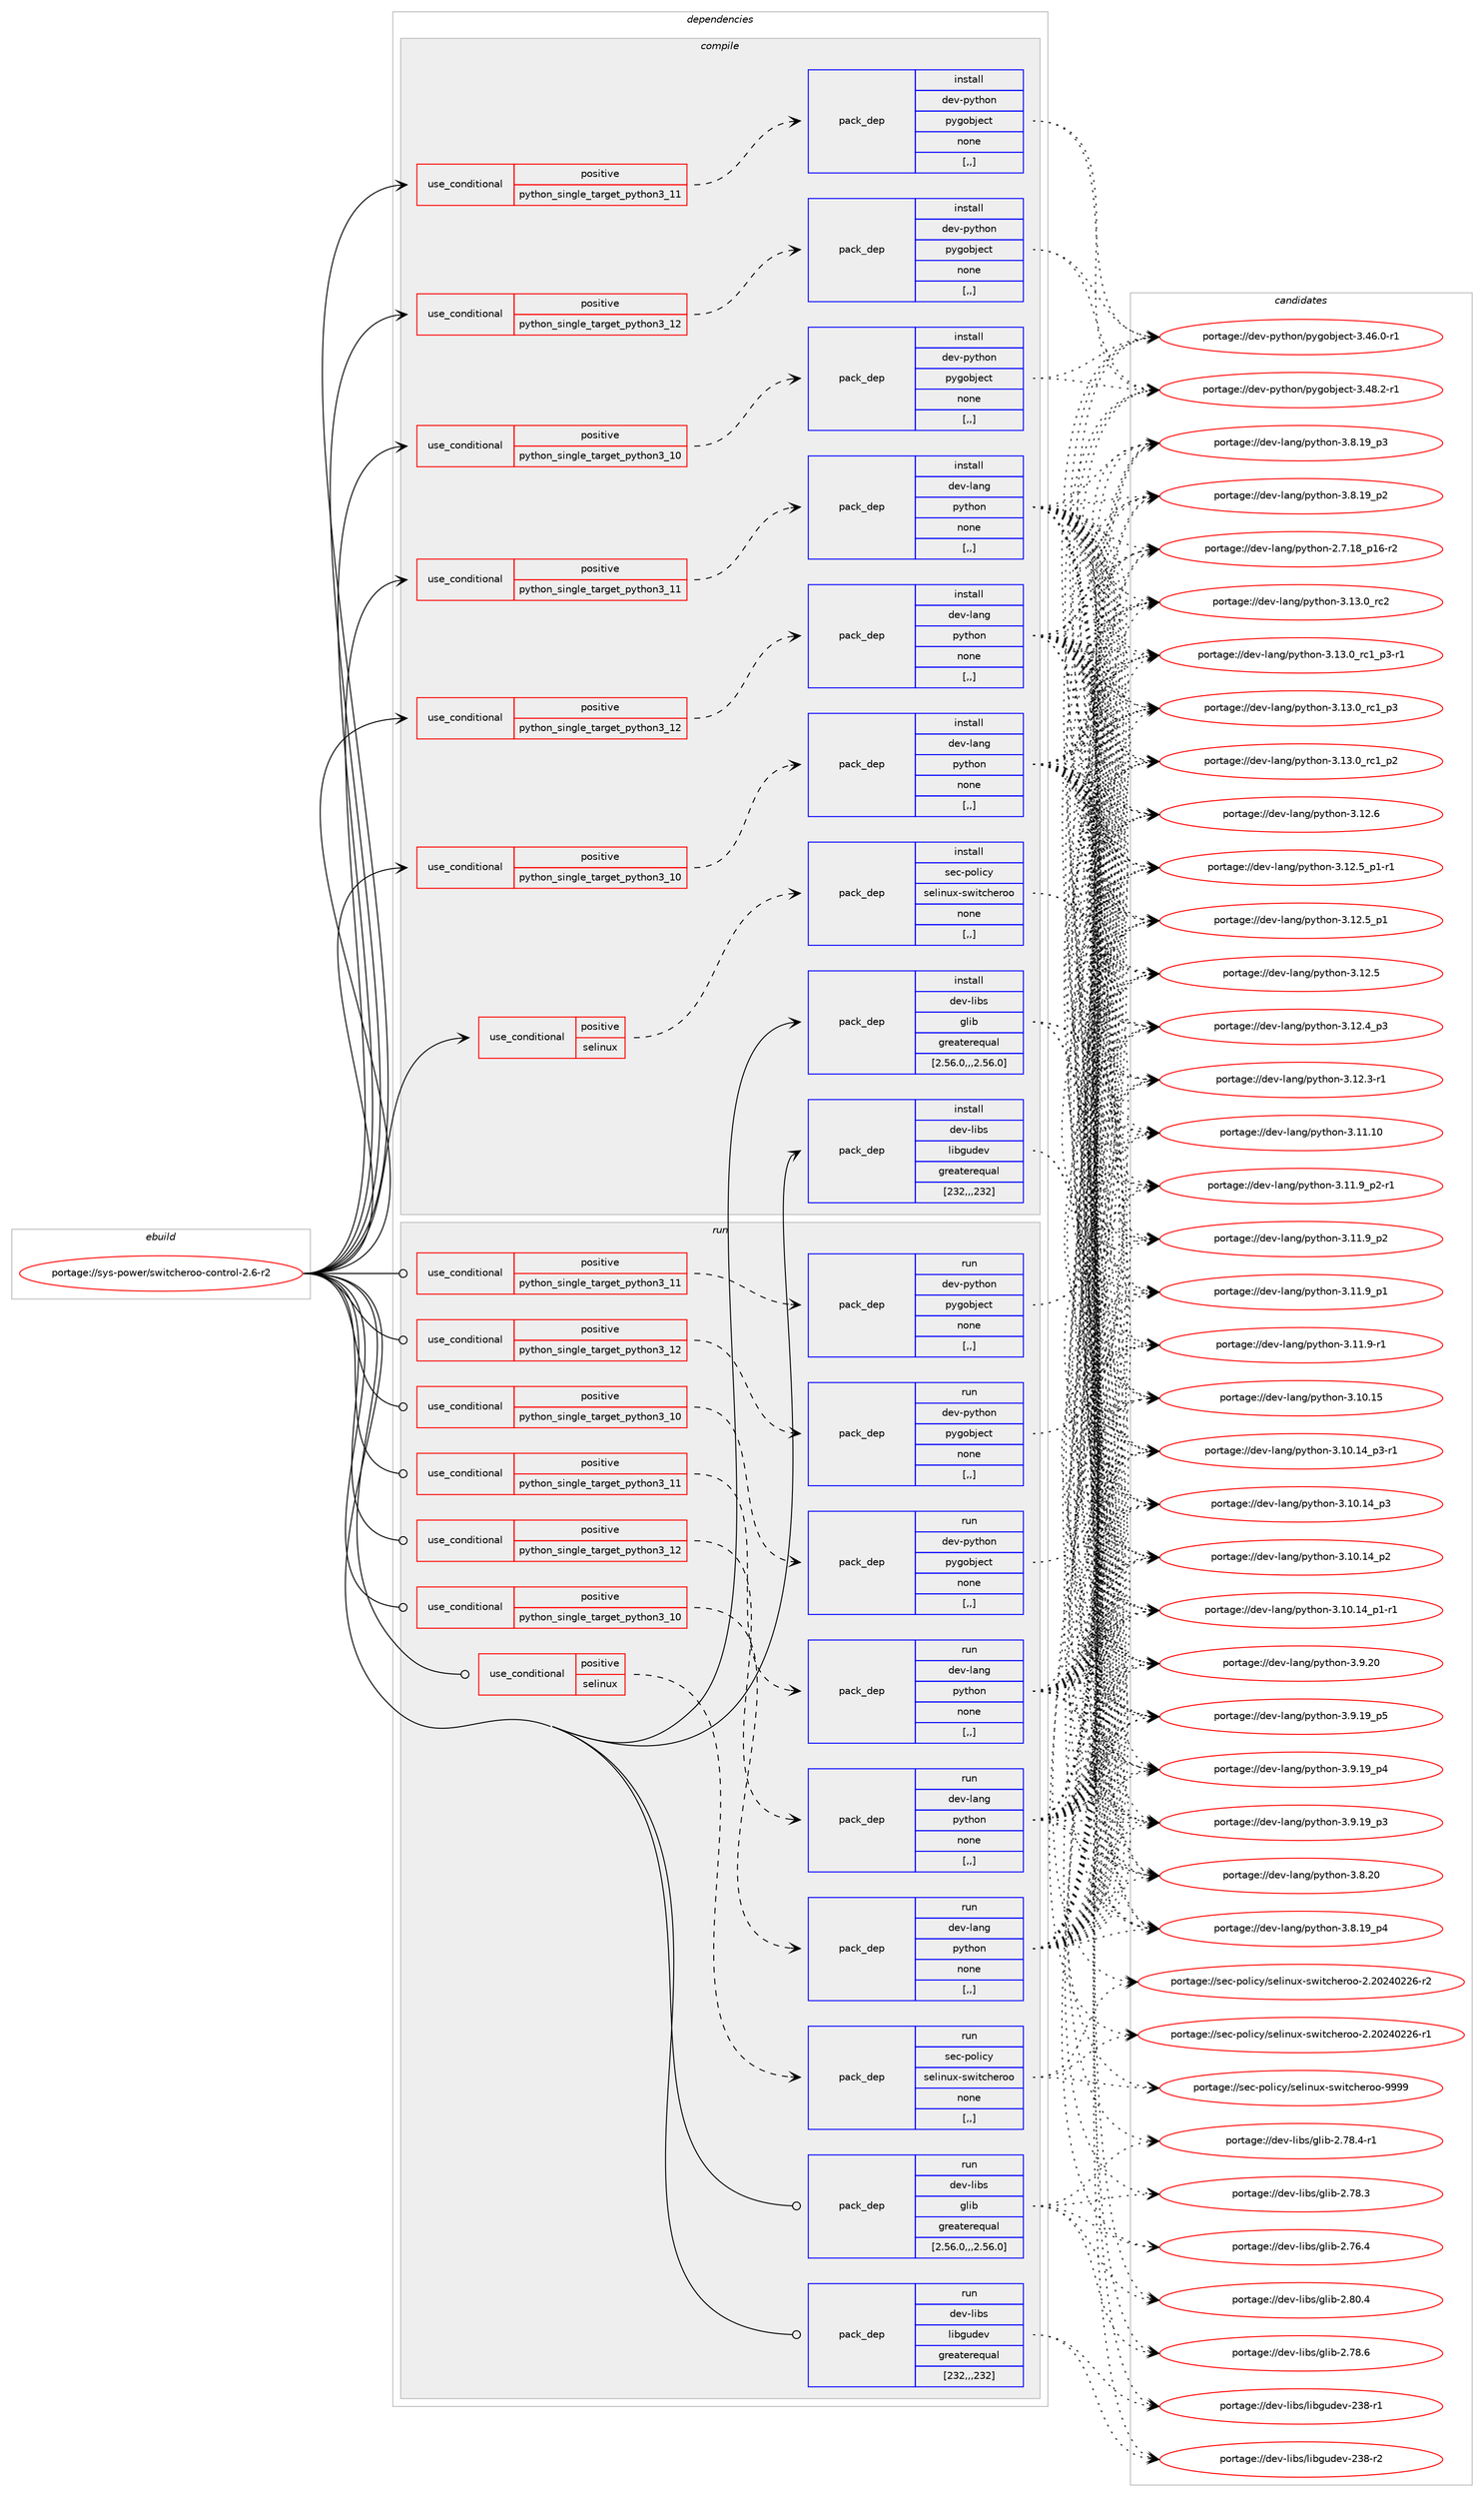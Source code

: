 digraph prolog {

# *************
# Graph options
# *************

newrank=true;
concentrate=true;
compound=true;
graph [rankdir=LR,fontname=Helvetica,fontsize=10,ranksep=1.5];#, ranksep=2.5, nodesep=0.2];
edge  [arrowhead=vee];
node  [fontname=Helvetica,fontsize=10];

# **********
# The ebuild
# **********

subgraph cluster_leftcol {
color=gray;
label=<<i>ebuild</i>>;
id [label="portage://sys-power/switcheroo-control-2.6-r2", color=red, width=4, href="../sys-power/switcheroo-control-2.6-r2.svg"];
}

# ****************
# The dependencies
# ****************

subgraph cluster_midcol {
color=gray;
label=<<i>dependencies</i>>;
subgraph cluster_compile {
fillcolor="#eeeeee";
style=filled;
label=<<i>compile</i>>;
subgraph cond252692 {
dependency954488 [label=<<TABLE BORDER="0" CELLBORDER="1" CELLSPACING="0" CELLPADDING="4"><TR><TD ROWSPAN="3" CELLPADDING="10">use_conditional</TD></TR><TR><TD>positive</TD></TR><TR><TD>python_single_target_python3_10</TD></TR></TABLE>>, shape=none, color=red];
subgraph pack695056 {
dependency954489 [label=<<TABLE BORDER="0" CELLBORDER="1" CELLSPACING="0" CELLPADDING="4" WIDTH="220"><TR><TD ROWSPAN="6" CELLPADDING="30">pack_dep</TD></TR><TR><TD WIDTH="110">install</TD></TR><TR><TD>dev-lang</TD></TR><TR><TD>python</TD></TR><TR><TD>none</TD></TR><TR><TD>[,,]</TD></TR></TABLE>>, shape=none, color=blue];
}
dependency954488:e -> dependency954489:w [weight=20,style="dashed",arrowhead="vee"];
}
id:e -> dependency954488:w [weight=20,style="solid",arrowhead="vee"];
subgraph cond252693 {
dependency954490 [label=<<TABLE BORDER="0" CELLBORDER="1" CELLSPACING="0" CELLPADDING="4"><TR><TD ROWSPAN="3" CELLPADDING="10">use_conditional</TD></TR><TR><TD>positive</TD></TR><TR><TD>python_single_target_python3_10</TD></TR></TABLE>>, shape=none, color=red];
subgraph pack695057 {
dependency954491 [label=<<TABLE BORDER="0" CELLBORDER="1" CELLSPACING="0" CELLPADDING="4" WIDTH="220"><TR><TD ROWSPAN="6" CELLPADDING="30">pack_dep</TD></TR><TR><TD WIDTH="110">install</TD></TR><TR><TD>dev-python</TD></TR><TR><TD>pygobject</TD></TR><TR><TD>none</TD></TR><TR><TD>[,,]</TD></TR></TABLE>>, shape=none, color=blue];
}
dependency954490:e -> dependency954491:w [weight=20,style="dashed",arrowhead="vee"];
}
id:e -> dependency954490:w [weight=20,style="solid",arrowhead="vee"];
subgraph cond252694 {
dependency954492 [label=<<TABLE BORDER="0" CELLBORDER="1" CELLSPACING="0" CELLPADDING="4"><TR><TD ROWSPAN="3" CELLPADDING="10">use_conditional</TD></TR><TR><TD>positive</TD></TR><TR><TD>python_single_target_python3_11</TD></TR></TABLE>>, shape=none, color=red];
subgraph pack695058 {
dependency954493 [label=<<TABLE BORDER="0" CELLBORDER="1" CELLSPACING="0" CELLPADDING="4" WIDTH="220"><TR><TD ROWSPAN="6" CELLPADDING="30">pack_dep</TD></TR><TR><TD WIDTH="110">install</TD></TR><TR><TD>dev-lang</TD></TR><TR><TD>python</TD></TR><TR><TD>none</TD></TR><TR><TD>[,,]</TD></TR></TABLE>>, shape=none, color=blue];
}
dependency954492:e -> dependency954493:w [weight=20,style="dashed",arrowhead="vee"];
}
id:e -> dependency954492:w [weight=20,style="solid",arrowhead="vee"];
subgraph cond252695 {
dependency954494 [label=<<TABLE BORDER="0" CELLBORDER="1" CELLSPACING="0" CELLPADDING="4"><TR><TD ROWSPAN="3" CELLPADDING="10">use_conditional</TD></TR><TR><TD>positive</TD></TR><TR><TD>python_single_target_python3_11</TD></TR></TABLE>>, shape=none, color=red];
subgraph pack695059 {
dependency954495 [label=<<TABLE BORDER="0" CELLBORDER="1" CELLSPACING="0" CELLPADDING="4" WIDTH="220"><TR><TD ROWSPAN="6" CELLPADDING="30">pack_dep</TD></TR><TR><TD WIDTH="110">install</TD></TR><TR><TD>dev-python</TD></TR><TR><TD>pygobject</TD></TR><TR><TD>none</TD></TR><TR><TD>[,,]</TD></TR></TABLE>>, shape=none, color=blue];
}
dependency954494:e -> dependency954495:w [weight=20,style="dashed",arrowhead="vee"];
}
id:e -> dependency954494:w [weight=20,style="solid",arrowhead="vee"];
subgraph cond252696 {
dependency954496 [label=<<TABLE BORDER="0" CELLBORDER="1" CELLSPACING="0" CELLPADDING="4"><TR><TD ROWSPAN="3" CELLPADDING="10">use_conditional</TD></TR><TR><TD>positive</TD></TR><TR><TD>python_single_target_python3_12</TD></TR></TABLE>>, shape=none, color=red];
subgraph pack695060 {
dependency954497 [label=<<TABLE BORDER="0" CELLBORDER="1" CELLSPACING="0" CELLPADDING="4" WIDTH="220"><TR><TD ROWSPAN="6" CELLPADDING="30">pack_dep</TD></TR><TR><TD WIDTH="110">install</TD></TR><TR><TD>dev-lang</TD></TR><TR><TD>python</TD></TR><TR><TD>none</TD></TR><TR><TD>[,,]</TD></TR></TABLE>>, shape=none, color=blue];
}
dependency954496:e -> dependency954497:w [weight=20,style="dashed",arrowhead="vee"];
}
id:e -> dependency954496:w [weight=20,style="solid",arrowhead="vee"];
subgraph cond252697 {
dependency954498 [label=<<TABLE BORDER="0" CELLBORDER="1" CELLSPACING="0" CELLPADDING="4"><TR><TD ROWSPAN="3" CELLPADDING="10">use_conditional</TD></TR><TR><TD>positive</TD></TR><TR><TD>python_single_target_python3_12</TD></TR></TABLE>>, shape=none, color=red];
subgraph pack695061 {
dependency954499 [label=<<TABLE BORDER="0" CELLBORDER="1" CELLSPACING="0" CELLPADDING="4" WIDTH="220"><TR><TD ROWSPAN="6" CELLPADDING="30">pack_dep</TD></TR><TR><TD WIDTH="110">install</TD></TR><TR><TD>dev-python</TD></TR><TR><TD>pygobject</TD></TR><TR><TD>none</TD></TR><TR><TD>[,,]</TD></TR></TABLE>>, shape=none, color=blue];
}
dependency954498:e -> dependency954499:w [weight=20,style="dashed",arrowhead="vee"];
}
id:e -> dependency954498:w [weight=20,style="solid",arrowhead="vee"];
subgraph cond252698 {
dependency954500 [label=<<TABLE BORDER="0" CELLBORDER="1" CELLSPACING="0" CELLPADDING="4"><TR><TD ROWSPAN="3" CELLPADDING="10">use_conditional</TD></TR><TR><TD>positive</TD></TR><TR><TD>selinux</TD></TR></TABLE>>, shape=none, color=red];
subgraph pack695062 {
dependency954501 [label=<<TABLE BORDER="0" CELLBORDER="1" CELLSPACING="0" CELLPADDING="4" WIDTH="220"><TR><TD ROWSPAN="6" CELLPADDING="30">pack_dep</TD></TR><TR><TD WIDTH="110">install</TD></TR><TR><TD>sec-policy</TD></TR><TR><TD>selinux-switcheroo</TD></TR><TR><TD>none</TD></TR><TR><TD>[,,]</TD></TR></TABLE>>, shape=none, color=blue];
}
dependency954500:e -> dependency954501:w [weight=20,style="dashed",arrowhead="vee"];
}
id:e -> dependency954500:w [weight=20,style="solid",arrowhead="vee"];
subgraph pack695063 {
dependency954502 [label=<<TABLE BORDER="0" CELLBORDER="1" CELLSPACING="0" CELLPADDING="4" WIDTH="220"><TR><TD ROWSPAN="6" CELLPADDING="30">pack_dep</TD></TR><TR><TD WIDTH="110">install</TD></TR><TR><TD>dev-libs</TD></TR><TR><TD>glib</TD></TR><TR><TD>greaterequal</TD></TR><TR><TD>[2.56.0,,,2.56.0]</TD></TR></TABLE>>, shape=none, color=blue];
}
id:e -> dependency954502:w [weight=20,style="solid",arrowhead="vee"];
subgraph pack695064 {
dependency954503 [label=<<TABLE BORDER="0" CELLBORDER="1" CELLSPACING="0" CELLPADDING="4" WIDTH="220"><TR><TD ROWSPAN="6" CELLPADDING="30">pack_dep</TD></TR><TR><TD WIDTH="110">install</TD></TR><TR><TD>dev-libs</TD></TR><TR><TD>libgudev</TD></TR><TR><TD>greaterequal</TD></TR><TR><TD>[232,,,232]</TD></TR></TABLE>>, shape=none, color=blue];
}
id:e -> dependency954503:w [weight=20,style="solid",arrowhead="vee"];
}
subgraph cluster_compileandrun {
fillcolor="#eeeeee";
style=filled;
label=<<i>compile and run</i>>;
}
subgraph cluster_run {
fillcolor="#eeeeee";
style=filled;
label=<<i>run</i>>;
subgraph cond252699 {
dependency954504 [label=<<TABLE BORDER="0" CELLBORDER="1" CELLSPACING="0" CELLPADDING="4"><TR><TD ROWSPAN="3" CELLPADDING="10">use_conditional</TD></TR><TR><TD>positive</TD></TR><TR><TD>python_single_target_python3_10</TD></TR></TABLE>>, shape=none, color=red];
subgraph pack695065 {
dependency954505 [label=<<TABLE BORDER="0" CELLBORDER="1" CELLSPACING="0" CELLPADDING="4" WIDTH="220"><TR><TD ROWSPAN="6" CELLPADDING="30">pack_dep</TD></TR><TR><TD WIDTH="110">run</TD></TR><TR><TD>dev-lang</TD></TR><TR><TD>python</TD></TR><TR><TD>none</TD></TR><TR><TD>[,,]</TD></TR></TABLE>>, shape=none, color=blue];
}
dependency954504:e -> dependency954505:w [weight=20,style="dashed",arrowhead="vee"];
}
id:e -> dependency954504:w [weight=20,style="solid",arrowhead="odot"];
subgraph cond252700 {
dependency954506 [label=<<TABLE BORDER="0" CELLBORDER="1" CELLSPACING="0" CELLPADDING="4"><TR><TD ROWSPAN="3" CELLPADDING="10">use_conditional</TD></TR><TR><TD>positive</TD></TR><TR><TD>python_single_target_python3_10</TD></TR></TABLE>>, shape=none, color=red];
subgraph pack695066 {
dependency954507 [label=<<TABLE BORDER="0" CELLBORDER="1" CELLSPACING="0" CELLPADDING="4" WIDTH="220"><TR><TD ROWSPAN="6" CELLPADDING="30">pack_dep</TD></TR><TR><TD WIDTH="110">run</TD></TR><TR><TD>dev-python</TD></TR><TR><TD>pygobject</TD></TR><TR><TD>none</TD></TR><TR><TD>[,,]</TD></TR></TABLE>>, shape=none, color=blue];
}
dependency954506:e -> dependency954507:w [weight=20,style="dashed",arrowhead="vee"];
}
id:e -> dependency954506:w [weight=20,style="solid",arrowhead="odot"];
subgraph cond252701 {
dependency954508 [label=<<TABLE BORDER="0" CELLBORDER="1" CELLSPACING="0" CELLPADDING="4"><TR><TD ROWSPAN="3" CELLPADDING="10">use_conditional</TD></TR><TR><TD>positive</TD></TR><TR><TD>python_single_target_python3_11</TD></TR></TABLE>>, shape=none, color=red];
subgraph pack695067 {
dependency954509 [label=<<TABLE BORDER="0" CELLBORDER="1" CELLSPACING="0" CELLPADDING="4" WIDTH="220"><TR><TD ROWSPAN="6" CELLPADDING="30">pack_dep</TD></TR><TR><TD WIDTH="110">run</TD></TR><TR><TD>dev-lang</TD></TR><TR><TD>python</TD></TR><TR><TD>none</TD></TR><TR><TD>[,,]</TD></TR></TABLE>>, shape=none, color=blue];
}
dependency954508:e -> dependency954509:w [weight=20,style="dashed",arrowhead="vee"];
}
id:e -> dependency954508:w [weight=20,style="solid",arrowhead="odot"];
subgraph cond252702 {
dependency954510 [label=<<TABLE BORDER="0" CELLBORDER="1" CELLSPACING="0" CELLPADDING="4"><TR><TD ROWSPAN="3" CELLPADDING="10">use_conditional</TD></TR><TR><TD>positive</TD></TR><TR><TD>python_single_target_python3_11</TD></TR></TABLE>>, shape=none, color=red];
subgraph pack695068 {
dependency954511 [label=<<TABLE BORDER="0" CELLBORDER="1" CELLSPACING="0" CELLPADDING="4" WIDTH="220"><TR><TD ROWSPAN="6" CELLPADDING="30">pack_dep</TD></TR><TR><TD WIDTH="110">run</TD></TR><TR><TD>dev-python</TD></TR><TR><TD>pygobject</TD></TR><TR><TD>none</TD></TR><TR><TD>[,,]</TD></TR></TABLE>>, shape=none, color=blue];
}
dependency954510:e -> dependency954511:w [weight=20,style="dashed",arrowhead="vee"];
}
id:e -> dependency954510:w [weight=20,style="solid",arrowhead="odot"];
subgraph cond252703 {
dependency954512 [label=<<TABLE BORDER="0" CELLBORDER="1" CELLSPACING="0" CELLPADDING="4"><TR><TD ROWSPAN="3" CELLPADDING="10">use_conditional</TD></TR><TR><TD>positive</TD></TR><TR><TD>python_single_target_python3_12</TD></TR></TABLE>>, shape=none, color=red];
subgraph pack695069 {
dependency954513 [label=<<TABLE BORDER="0" CELLBORDER="1" CELLSPACING="0" CELLPADDING="4" WIDTH="220"><TR><TD ROWSPAN="6" CELLPADDING="30">pack_dep</TD></TR><TR><TD WIDTH="110">run</TD></TR><TR><TD>dev-lang</TD></TR><TR><TD>python</TD></TR><TR><TD>none</TD></TR><TR><TD>[,,]</TD></TR></TABLE>>, shape=none, color=blue];
}
dependency954512:e -> dependency954513:w [weight=20,style="dashed",arrowhead="vee"];
}
id:e -> dependency954512:w [weight=20,style="solid",arrowhead="odot"];
subgraph cond252704 {
dependency954514 [label=<<TABLE BORDER="0" CELLBORDER="1" CELLSPACING="0" CELLPADDING="4"><TR><TD ROWSPAN="3" CELLPADDING="10">use_conditional</TD></TR><TR><TD>positive</TD></TR><TR><TD>python_single_target_python3_12</TD></TR></TABLE>>, shape=none, color=red];
subgraph pack695070 {
dependency954515 [label=<<TABLE BORDER="0" CELLBORDER="1" CELLSPACING="0" CELLPADDING="4" WIDTH="220"><TR><TD ROWSPAN="6" CELLPADDING="30">pack_dep</TD></TR><TR><TD WIDTH="110">run</TD></TR><TR><TD>dev-python</TD></TR><TR><TD>pygobject</TD></TR><TR><TD>none</TD></TR><TR><TD>[,,]</TD></TR></TABLE>>, shape=none, color=blue];
}
dependency954514:e -> dependency954515:w [weight=20,style="dashed",arrowhead="vee"];
}
id:e -> dependency954514:w [weight=20,style="solid",arrowhead="odot"];
subgraph cond252705 {
dependency954516 [label=<<TABLE BORDER="0" CELLBORDER="1" CELLSPACING="0" CELLPADDING="4"><TR><TD ROWSPAN="3" CELLPADDING="10">use_conditional</TD></TR><TR><TD>positive</TD></TR><TR><TD>selinux</TD></TR></TABLE>>, shape=none, color=red];
subgraph pack695071 {
dependency954517 [label=<<TABLE BORDER="0" CELLBORDER="1" CELLSPACING="0" CELLPADDING="4" WIDTH="220"><TR><TD ROWSPAN="6" CELLPADDING="30">pack_dep</TD></TR><TR><TD WIDTH="110">run</TD></TR><TR><TD>sec-policy</TD></TR><TR><TD>selinux-switcheroo</TD></TR><TR><TD>none</TD></TR><TR><TD>[,,]</TD></TR></TABLE>>, shape=none, color=blue];
}
dependency954516:e -> dependency954517:w [weight=20,style="dashed",arrowhead="vee"];
}
id:e -> dependency954516:w [weight=20,style="solid",arrowhead="odot"];
subgraph pack695072 {
dependency954518 [label=<<TABLE BORDER="0" CELLBORDER="1" CELLSPACING="0" CELLPADDING="4" WIDTH="220"><TR><TD ROWSPAN="6" CELLPADDING="30">pack_dep</TD></TR><TR><TD WIDTH="110">run</TD></TR><TR><TD>dev-libs</TD></TR><TR><TD>glib</TD></TR><TR><TD>greaterequal</TD></TR><TR><TD>[2.56.0,,,2.56.0]</TD></TR></TABLE>>, shape=none, color=blue];
}
id:e -> dependency954518:w [weight=20,style="solid",arrowhead="odot"];
subgraph pack695073 {
dependency954519 [label=<<TABLE BORDER="0" CELLBORDER="1" CELLSPACING="0" CELLPADDING="4" WIDTH="220"><TR><TD ROWSPAN="6" CELLPADDING="30">pack_dep</TD></TR><TR><TD WIDTH="110">run</TD></TR><TR><TD>dev-libs</TD></TR><TR><TD>libgudev</TD></TR><TR><TD>greaterequal</TD></TR><TR><TD>[232,,,232]</TD></TR></TABLE>>, shape=none, color=blue];
}
id:e -> dependency954519:w [weight=20,style="solid",arrowhead="odot"];
}
}

# **************
# The candidates
# **************

subgraph cluster_choices {
rank=same;
color=gray;
label=<<i>candidates</i>>;

subgraph choice695056 {
color=black;
nodesep=1;
choice10010111845108971101034711212111610411111045514649514648951149950 [label="portage://dev-lang/python-3.13.0_rc2", color=red, width=4,href="../dev-lang/python-3.13.0_rc2.svg"];
choice1001011184510897110103471121211161041111104551464951464895114994995112514511449 [label="portage://dev-lang/python-3.13.0_rc1_p3-r1", color=red, width=4,href="../dev-lang/python-3.13.0_rc1_p3-r1.svg"];
choice100101118451089711010347112121116104111110455146495146489511499499511251 [label="portage://dev-lang/python-3.13.0_rc1_p3", color=red, width=4,href="../dev-lang/python-3.13.0_rc1_p3.svg"];
choice100101118451089711010347112121116104111110455146495146489511499499511250 [label="portage://dev-lang/python-3.13.0_rc1_p2", color=red, width=4,href="../dev-lang/python-3.13.0_rc1_p2.svg"];
choice10010111845108971101034711212111610411111045514649504654 [label="portage://dev-lang/python-3.12.6", color=red, width=4,href="../dev-lang/python-3.12.6.svg"];
choice1001011184510897110103471121211161041111104551464950465395112494511449 [label="portage://dev-lang/python-3.12.5_p1-r1", color=red, width=4,href="../dev-lang/python-3.12.5_p1-r1.svg"];
choice100101118451089711010347112121116104111110455146495046539511249 [label="portage://dev-lang/python-3.12.5_p1", color=red, width=4,href="../dev-lang/python-3.12.5_p1.svg"];
choice10010111845108971101034711212111610411111045514649504653 [label="portage://dev-lang/python-3.12.5", color=red, width=4,href="../dev-lang/python-3.12.5.svg"];
choice100101118451089711010347112121116104111110455146495046529511251 [label="portage://dev-lang/python-3.12.4_p3", color=red, width=4,href="../dev-lang/python-3.12.4_p3.svg"];
choice100101118451089711010347112121116104111110455146495046514511449 [label="portage://dev-lang/python-3.12.3-r1", color=red, width=4,href="../dev-lang/python-3.12.3-r1.svg"];
choice1001011184510897110103471121211161041111104551464949464948 [label="portage://dev-lang/python-3.11.10", color=red, width=4,href="../dev-lang/python-3.11.10.svg"];
choice1001011184510897110103471121211161041111104551464949465795112504511449 [label="portage://dev-lang/python-3.11.9_p2-r1", color=red, width=4,href="../dev-lang/python-3.11.9_p2-r1.svg"];
choice100101118451089711010347112121116104111110455146494946579511250 [label="portage://dev-lang/python-3.11.9_p2", color=red, width=4,href="../dev-lang/python-3.11.9_p2.svg"];
choice100101118451089711010347112121116104111110455146494946579511249 [label="portage://dev-lang/python-3.11.9_p1", color=red, width=4,href="../dev-lang/python-3.11.9_p1.svg"];
choice100101118451089711010347112121116104111110455146494946574511449 [label="portage://dev-lang/python-3.11.9-r1", color=red, width=4,href="../dev-lang/python-3.11.9-r1.svg"];
choice1001011184510897110103471121211161041111104551464948464953 [label="portage://dev-lang/python-3.10.15", color=red, width=4,href="../dev-lang/python-3.10.15.svg"];
choice100101118451089711010347112121116104111110455146494846495295112514511449 [label="portage://dev-lang/python-3.10.14_p3-r1", color=red, width=4,href="../dev-lang/python-3.10.14_p3-r1.svg"];
choice10010111845108971101034711212111610411111045514649484649529511251 [label="portage://dev-lang/python-3.10.14_p3", color=red, width=4,href="../dev-lang/python-3.10.14_p3.svg"];
choice10010111845108971101034711212111610411111045514649484649529511250 [label="portage://dev-lang/python-3.10.14_p2", color=red, width=4,href="../dev-lang/python-3.10.14_p2.svg"];
choice100101118451089711010347112121116104111110455146494846495295112494511449 [label="portage://dev-lang/python-3.10.14_p1-r1", color=red, width=4,href="../dev-lang/python-3.10.14_p1-r1.svg"];
choice10010111845108971101034711212111610411111045514657465048 [label="portage://dev-lang/python-3.9.20", color=red, width=4,href="../dev-lang/python-3.9.20.svg"];
choice100101118451089711010347112121116104111110455146574649579511253 [label="portage://dev-lang/python-3.9.19_p5", color=red, width=4,href="../dev-lang/python-3.9.19_p5.svg"];
choice100101118451089711010347112121116104111110455146574649579511252 [label="portage://dev-lang/python-3.9.19_p4", color=red, width=4,href="../dev-lang/python-3.9.19_p4.svg"];
choice100101118451089711010347112121116104111110455146574649579511251 [label="portage://dev-lang/python-3.9.19_p3", color=red, width=4,href="../dev-lang/python-3.9.19_p3.svg"];
choice10010111845108971101034711212111610411111045514656465048 [label="portage://dev-lang/python-3.8.20", color=red, width=4,href="../dev-lang/python-3.8.20.svg"];
choice100101118451089711010347112121116104111110455146564649579511252 [label="portage://dev-lang/python-3.8.19_p4", color=red, width=4,href="../dev-lang/python-3.8.19_p4.svg"];
choice100101118451089711010347112121116104111110455146564649579511251 [label="portage://dev-lang/python-3.8.19_p3", color=red, width=4,href="../dev-lang/python-3.8.19_p3.svg"];
choice100101118451089711010347112121116104111110455146564649579511250 [label="portage://dev-lang/python-3.8.19_p2", color=red, width=4,href="../dev-lang/python-3.8.19_p2.svg"];
choice100101118451089711010347112121116104111110455046554649569511249544511450 [label="portage://dev-lang/python-2.7.18_p16-r2", color=red, width=4,href="../dev-lang/python-2.7.18_p16-r2.svg"];
dependency954489:e -> choice10010111845108971101034711212111610411111045514649514648951149950:w [style=dotted,weight="100"];
dependency954489:e -> choice1001011184510897110103471121211161041111104551464951464895114994995112514511449:w [style=dotted,weight="100"];
dependency954489:e -> choice100101118451089711010347112121116104111110455146495146489511499499511251:w [style=dotted,weight="100"];
dependency954489:e -> choice100101118451089711010347112121116104111110455146495146489511499499511250:w [style=dotted,weight="100"];
dependency954489:e -> choice10010111845108971101034711212111610411111045514649504654:w [style=dotted,weight="100"];
dependency954489:e -> choice1001011184510897110103471121211161041111104551464950465395112494511449:w [style=dotted,weight="100"];
dependency954489:e -> choice100101118451089711010347112121116104111110455146495046539511249:w [style=dotted,weight="100"];
dependency954489:e -> choice10010111845108971101034711212111610411111045514649504653:w [style=dotted,weight="100"];
dependency954489:e -> choice100101118451089711010347112121116104111110455146495046529511251:w [style=dotted,weight="100"];
dependency954489:e -> choice100101118451089711010347112121116104111110455146495046514511449:w [style=dotted,weight="100"];
dependency954489:e -> choice1001011184510897110103471121211161041111104551464949464948:w [style=dotted,weight="100"];
dependency954489:e -> choice1001011184510897110103471121211161041111104551464949465795112504511449:w [style=dotted,weight="100"];
dependency954489:e -> choice100101118451089711010347112121116104111110455146494946579511250:w [style=dotted,weight="100"];
dependency954489:e -> choice100101118451089711010347112121116104111110455146494946579511249:w [style=dotted,weight="100"];
dependency954489:e -> choice100101118451089711010347112121116104111110455146494946574511449:w [style=dotted,weight="100"];
dependency954489:e -> choice1001011184510897110103471121211161041111104551464948464953:w [style=dotted,weight="100"];
dependency954489:e -> choice100101118451089711010347112121116104111110455146494846495295112514511449:w [style=dotted,weight="100"];
dependency954489:e -> choice10010111845108971101034711212111610411111045514649484649529511251:w [style=dotted,weight="100"];
dependency954489:e -> choice10010111845108971101034711212111610411111045514649484649529511250:w [style=dotted,weight="100"];
dependency954489:e -> choice100101118451089711010347112121116104111110455146494846495295112494511449:w [style=dotted,weight="100"];
dependency954489:e -> choice10010111845108971101034711212111610411111045514657465048:w [style=dotted,weight="100"];
dependency954489:e -> choice100101118451089711010347112121116104111110455146574649579511253:w [style=dotted,weight="100"];
dependency954489:e -> choice100101118451089711010347112121116104111110455146574649579511252:w [style=dotted,weight="100"];
dependency954489:e -> choice100101118451089711010347112121116104111110455146574649579511251:w [style=dotted,weight="100"];
dependency954489:e -> choice10010111845108971101034711212111610411111045514656465048:w [style=dotted,weight="100"];
dependency954489:e -> choice100101118451089711010347112121116104111110455146564649579511252:w [style=dotted,weight="100"];
dependency954489:e -> choice100101118451089711010347112121116104111110455146564649579511251:w [style=dotted,weight="100"];
dependency954489:e -> choice100101118451089711010347112121116104111110455146564649579511250:w [style=dotted,weight="100"];
dependency954489:e -> choice100101118451089711010347112121116104111110455046554649569511249544511450:w [style=dotted,weight="100"];
}
subgraph choice695057 {
color=black;
nodesep=1;
choice10010111845112121116104111110471121211031119810610199116455146525646504511449 [label="portage://dev-python/pygobject-3.48.2-r1", color=red, width=4,href="../dev-python/pygobject-3.48.2-r1.svg"];
choice10010111845112121116104111110471121211031119810610199116455146525446484511449 [label="portage://dev-python/pygobject-3.46.0-r1", color=red, width=4,href="../dev-python/pygobject-3.46.0-r1.svg"];
dependency954491:e -> choice10010111845112121116104111110471121211031119810610199116455146525646504511449:w [style=dotted,weight="100"];
dependency954491:e -> choice10010111845112121116104111110471121211031119810610199116455146525446484511449:w [style=dotted,weight="100"];
}
subgraph choice695058 {
color=black;
nodesep=1;
choice10010111845108971101034711212111610411111045514649514648951149950 [label="portage://dev-lang/python-3.13.0_rc2", color=red, width=4,href="../dev-lang/python-3.13.0_rc2.svg"];
choice1001011184510897110103471121211161041111104551464951464895114994995112514511449 [label="portage://dev-lang/python-3.13.0_rc1_p3-r1", color=red, width=4,href="../dev-lang/python-3.13.0_rc1_p3-r1.svg"];
choice100101118451089711010347112121116104111110455146495146489511499499511251 [label="portage://dev-lang/python-3.13.0_rc1_p3", color=red, width=4,href="../dev-lang/python-3.13.0_rc1_p3.svg"];
choice100101118451089711010347112121116104111110455146495146489511499499511250 [label="portage://dev-lang/python-3.13.0_rc1_p2", color=red, width=4,href="../dev-lang/python-3.13.0_rc1_p2.svg"];
choice10010111845108971101034711212111610411111045514649504654 [label="portage://dev-lang/python-3.12.6", color=red, width=4,href="../dev-lang/python-3.12.6.svg"];
choice1001011184510897110103471121211161041111104551464950465395112494511449 [label="portage://dev-lang/python-3.12.5_p1-r1", color=red, width=4,href="../dev-lang/python-3.12.5_p1-r1.svg"];
choice100101118451089711010347112121116104111110455146495046539511249 [label="portage://dev-lang/python-3.12.5_p1", color=red, width=4,href="../dev-lang/python-3.12.5_p1.svg"];
choice10010111845108971101034711212111610411111045514649504653 [label="portage://dev-lang/python-3.12.5", color=red, width=4,href="../dev-lang/python-3.12.5.svg"];
choice100101118451089711010347112121116104111110455146495046529511251 [label="portage://dev-lang/python-3.12.4_p3", color=red, width=4,href="../dev-lang/python-3.12.4_p3.svg"];
choice100101118451089711010347112121116104111110455146495046514511449 [label="portage://dev-lang/python-3.12.3-r1", color=red, width=4,href="../dev-lang/python-3.12.3-r1.svg"];
choice1001011184510897110103471121211161041111104551464949464948 [label="portage://dev-lang/python-3.11.10", color=red, width=4,href="../dev-lang/python-3.11.10.svg"];
choice1001011184510897110103471121211161041111104551464949465795112504511449 [label="portage://dev-lang/python-3.11.9_p2-r1", color=red, width=4,href="../dev-lang/python-3.11.9_p2-r1.svg"];
choice100101118451089711010347112121116104111110455146494946579511250 [label="portage://dev-lang/python-3.11.9_p2", color=red, width=4,href="../dev-lang/python-3.11.9_p2.svg"];
choice100101118451089711010347112121116104111110455146494946579511249 [label="portage://dev-lang/python-3.11.9_p1", color=red, width=4,href="../dev-lang/python-3.11.9_p1.svg"];
choice100101118451089711010347112121116104111110455146494946574511449 [label="portage://dev-lang/python-3.11.9-r1", color=red, width=4,href="../dev-lang/python-3.11.9-r1.svg"];
choice1001011184510897110103471121211161041111104551464948464953 [label="portage://dev-lang/python-3.10.15", color=red, width=4,href="../dev-lang/python-3.10.15.svg"];
choice100101118451089711010347112121116104111110455146494846495295112514511449 [label="portage://dev-lang/python-3.10.14_p3-r1", color=red, width=4,href="../dev-lang/python-3.10.14_p3-r1.svg"];
choice10010111845108971101034711212111610411111045514649484649529511251 [label="portage://dev-lang/python-3.10.14_p3", color=red, width=4,href="../dev-lang/python-3.10.14_p3.svg"];
choice10010111845108971101034711212111610411111045514649484649529511250 [label="portage://dev-lang/python-3.10.14_p2", color=red, width=4,href="../dev-lang/python-3.10.14_p2.svg"];
choice100101118451089711010347112121116104111110455146494846495295112494511449 [label="portage://dev-lang/python-3.10.14_p1-r1", color=red, width=4,href="../dev-lang/python-3.10.14_p1-r1.svg"];
choice10010111845108971101034711212111610411111045514657465048 [label="portage://dev-lang/python-3.9.20", color=red, width=4,href="../dev-lang/python-3.9.20.svg"];
choice100101118451089711010347112121116104111110455146574649579511253 [label="portage://dev-lang/python-3.9.19_p5", color=red, width=4,href="../dev-lang/python-3.9.19_p5.svg"];
choice100101118451089711010347112121116104111110455146574649579511252 [label="portage://dev-lang/python-3.9.19_p4", color=red, width=4,href="../dev-lang/python-3.9.19_p4.svg"];
choice100101118451089711010347112121116104111110455146574649579511251 [label="portage://dev-lang/python-3.9.19_p3", color=red, width=4,href="../dev-lang/python-3.9.19_p3.svg"];
choice10010111845108971101034711212111610411111045514656465048 [label="portage://dev-lang/python-3.8.20", color=red, width=4,href="../dev-lang/python-3.8.20.svg"];
choice100101118451089711010347112121116104111110455146564649579511252 [label="portage://dev-lang/python-3.8.19_p4", color=red, width=4,href="../dev-lang/python-3.8.19_p4.svg"];
choice100101118451089711010347112121116104111110455146564649579511251 [label="portage://dev-lang/python-3.8.19_p3", color=red, width=4,href="../dev-lang/python-3.8.19_p3.svg"];
choice100101118451089711010347112121116104111110455146564649579511250 [label="portage://dev-lang/python-3.8.19_p2", color=red, width=4,href="../dev-lang/python-3.8.19_p2.svg"];
choice100101118451089711010347112121116104111110455046554649569511249544511450 [label="portage://dev-lang/python-2.7.18_p16-r2", color=red, width=4,href="../dev-lang/python-2.7.18_p16-r2.svg"];
dependency954493:e -> choice10010111845108971101034711212111610411111045514649514648951149950:w [style=dotted,weight="100"];
dependency954493:e -> choice1001011184510897110103471121211161041111104551464951464895114994995112514511449:w [style=dotted,weight="100"];
dependency954493:e -> choice100101118451089711010347112121116104111110455146495146489511499499511251:w [style=dotted,weight="100"];
dependency954493:e -> choice100101118451089711010347112121116104111110455146495146489511499499511250:w [style=dotted,weight="100"];
dependency954493:e -> choice10010111845108971101034711212111610411111045514649504654:w [style=dotted,weight="100"];
dependency954493:e -> choice1001011184510897110103471121211161041111104551464950465395112494511449:w [style=dotted,weight="100"];
dependency954493:e -> choice100101118451089711010347112121116104111110455146495046539511249:w [style=dotted,weight="100"];
dependency954493:e -> choice10010111845108971101034711212111610411111045514649504653:w [style=dotted,weight="100"];
dependency954493:e -> choice100101118451089711010347112121116104111110455146495046529511251:w [style=dotted,weight="100"];
dependency954493:e -> choice100101118451089711010347112121116104111110455146495046514511449:w [style=dotted,weight="100"];
dependency954493:e -> choice1001011184510897110103471121211161041111104551464949464948:w [style=dotted,weight="100"];
dependency954493:e -> choice1001011184510897110103471121211161041111104551464949465795112504511449:w [style=dotted,weight="100"];
dependency954493:e -> choice100101118451089711010347112121116104111110455146494946579511250:w [style=dotted,weight="100"];
dependency954493:e -> choice100101118451089711010347112121116104111110455146494946579511249:w [style=dotted,weight="100"];
dependency954493:e -> choice100101118451089711010347112121116104111110455146494946574511449:w [style=dotted,weight="100"];
dependency954493:e -> choice1001011184510897110103471121211161041111104551464948464953:w [style=dotted,weight="100"];
dependency954493:e -> choice100101118451089711010347112121116104111110455146494846495295112514511449:w [style=dotted,weight="100"];
dependency954493:e -> choice10010111845108971101034711212111610411111045514649484649529511251:w [style=dotted,weight="100"];
dependency954493:e -> choice10010111845108971101034711212111610411111045514649484649529511250:w [style=dotted,weight="100"];
dependency954493:e -> choice100101118451089711010347112121116104111110455146494846495295112494511449:w [style=dotted,weight="100"];
dependency954493:e -> choice10010111845108971101034711212111610411111045514657465048:w [style=dotted,weight="100"];
dependency954493:e -> choice100101118451089711010347112121116104111110455146574649579511253:w [style=dotted,weight="100"];
dependency954493:e -> choice100101118451089711010347112121116104111110455146574649579511252:w [style=dotted,weight="100"];
dependency954493:e -> choice100101118451089711010347112121116104111110455146574649579511251:w [style=dotted,weight="100"];
dependency954493:e -> choice10010111845108971101034711212111610411111045514656465048:w [style=dotted,weight="100"];
dependency954493:e -> choice100101118451089711010347112121116104111110455146564649579511252:w [style=dotted,weight="100"];
dependency954493:e -> choice100101118451089711010347112121116104111110455146564649579511251:w [style=dotted,weight="100"];
dependency954493:e -> choice100101118451089711010347112121116104111110455146564649579511250:w [style=dotted,weight="100"];
dependency954493:e -> choice100101118451089711010347112121116104111110455046554649569511249544511450:w [style=dotted,weight="100"];
}
subgraph choice695059 {
color=black;
nodesep=1;
choice10010111845112121116104111110471121211031119810610199116455146525646504511449 [label="portage://dev-python/pygobject-3.48.2-r1", color=red, width=4,href="../dev-python/pygobject-3.48.2-r1.svg"];
choice10010111845112121116104111110471121211031119810610199116455146525446484511449 [label="portage://dev-python/pygobject-3.46.0-r1", color=red, width=4,href="../dev-python/pygobject-3.46.0-r1.svg"];
dependency954495:e -> choice10010111845112121116104111110471121211031119810610199116455146525646504511449:w [style=dotted,weight="100"];
dependency954495:e -> choice10010111845112121116104111110471121211031119810610199116455146525446484511449:w [style=dotted,weight="100"];
}
subgraph choice695060 {
color=black;
nodesep=1;
choice10010111845108971101034711212111610411111045514649514648951149950 [label="portage://dev-lang/python-3.13.0_rc2", color=red, width=4,href="../dev-lang/python-3.13.0_rc2.svg"];
choice1001011184510897110103471121211161041111104551464951464895114994995112514511449 [label="portage://dev-lang/python-3.13.0_rc1_p3-r1", color=red, width=4,href="../dev-lang/python-3.13.0_rc1_p3-r1.svg"];
choice100101118451089711010347112121116104111110455146495146489511499499511251 [label="portage://dev-lang/python-3.13.0_rc1_p3", color=red, width=4,href="../dev-lang/python-3.13.0_rc1_p3.svg"];
choice100101118451089711010347112121116104111110455146495146489511499499511250 [label="portage://dev-lang/python-3.13.0_rc1_p2", color=red, width=4,href="../dev-lang/python-3.13.0_rc1_p2.svg"];
choice10010111845108971101034711212111610411111045514649504654 [label="portage://dev-lang/python-3.12.6", color=red, width=4,href="../dev-lang/python-3.12.6.svg"];
choice1001011184510897110103471121211161041111104551464950465395112494511449 [label="portage://dev-lang/python-3.12.5_p1-r1", color=red, width=4,href="../dev-lang/python-3.12.5_p1-r1.svg"];
choice100101118451089711010347112121116104111110455146495046539511249 [label="portage://dev-lang/python-3.12.5_p1", color=red, width=4,href="../dev-lang/python-3.12.5_p1.svg"];
choice10010111845108971101034711212111610411111045514649504653 [label="portage://dev-lang/python-3.12.5", color=red, width=4,href="../dev-lang/python-3.12.5.svg"];
choice100101118451089711010347112121116104111110455146495046529511251 [label="portage://dev-lang/python-3.12.4_p3", color=red, width=4,href="../dev-lang/python-3.12.4_p3.svg"];
choice100101118451089711010347112121116104111110455146495046514511449 [label="portage://dev-lang/python-3.12.3-r1", color=red, width=4,href="../dev-lang/python-3.12.3-r1.svg"];
choice1001011184510897110103471121211161041111104551464949464948 [label="portage://dev-lang/python-3.11.10", color=red, width=4,href="../dev-lang/python-3.11.10.svg"];
choice1001011184510897110103471121211161041111104551464949465795112504511449 [label="portage://dev-lang/python-3.11.9_p2-r1", color=red, width=4,href="../dev-lang/python-3.11.9_p2-r1.svg"];
choice100101118451089711010347112121116104111110455146494946579511250 [label="portage://dev-lang/python-3.11.9_p2", color=red, width=4,href="../dev-lang/python-3.11.9_p2.svg"];
choice100101118451089711010347112121116104111110455146494946579511249 [label="portage://dev-lang/python-3.11.9_p1", color=red, width=4,href="../dev-lang/python-3.11.9_p1.svg"];
choice100101118451089711010347112121116104111110455146494946574511449 [label="portage://dev-lang/python-3.11.9-r1", color=red, width=4,href="../dev-lang/python-3.11.9-r1.svg"];
choice1001011184510897110103471121211161041111104551464948464953 [label="portage://dev-lang/python-3.10.15", color=red, width=4,href="../dev-lang/python-3.10.15.svg"];
choice100101118451089711010347112121116104111110455146494846495295112514511449 [label="portage://dev-lang/python-3.10.14_p3-r1", color=red, width=4,href="../dev-lang/python-3.10.14_p3-r1.svg"];
choice10010111845108971101034711212111610411111045514649484649529511251 [label="portage://dev-lang/python-3.10.14_p3", color=red, width=4,href="../dev-lang/python-3.10.14_p3.svg"];
choice10010111845108971101034711212111610411111045514649484649529511250 [label="portage://dev-lang/python-3.10.14_p2", color=red, width=4,href="../dev-lang/python-3.10.14_p2.svg"];
choice100101118451089711010347112121116104111110455146494846495295112494511449 [label="portage://dev-lang/python-3.10.14_p1-r1", color=red, width=4,href="../dev-lang/python-3.10.14_p1-r1.svg"];
choice10010111845108971101034711212111610411111045514657465048 [label="portage://dev-lang/python-3.9.20", color=red, width=4,href="../dev-lang/python-3.9.20.svg"];
choice100101118451089711010347112121116104111110455146574649579511253 [label="portage://dev-lang/python-3.9.19_p5", color=red, width=4,href="../dev-lang/python-3.9.19_p5.svg"];
choice100101118451089711010347112121116104111110455146574649579511252 [label="portage://dev-lang/python-3.9.19_p4", color=red, width=4,href="../dev-lang/python-3.9.19_p4.svg"];
choice100101118451089711010347112121116104111110455146574649579511251 [label="portage://dev-lang/python-3.9.19_p3", color=red, width=4,href="../dev-lang/python-3.9.19_p3.svg"];
choice10010111845108971101034711212111610411111045514656465048 [label="portage://dev-lang/python-3.8.20", color=red, width=4,href="../dev-lang/python-3.8.20.svg"];
choice100101118451089711010347112121116104111110455146564649579511252 [label="portage://dev-lang/python-3.8.19_p4", color=red, width=4,href="../dev-lang/python-3.8.19_p4.svg"];
choice100101118451089711010347112121116104111110455146564649579511251 [label="portage://dev-lang/python-3.8.19_p3", color=red, width=4,href="../dev-lang/python-3.8.19_p3.svg"];
choice100101118451089711010347112121116104111110455146564649579511250 [label="portage://dev-lang/python-3.8.19_p2", color=red, width=4,href="../dev-lang/python-3.8.19_p2.svg"];
choice100101118451089711010347112121116104111110455046554649569511249544511450 [label="portage://dev-lang/python-2.7.18_p16-r2", color=red, width=4,href="../dev-lang/python-2.7.18_p16-r2.svg"];
dependency954497:e -> choice10010111845108971101034711212111610411111045514649514648951149950:w [style=dotted,weight="100"];
dependency954497:e -> choice1001011184510897110103471121211161041111104551464951464895114994995112514511449:w [style=dotted,weight="100"];
dependency954497:e -> choice100101118451089711010347112121116104111110455146495146489511499499511251:w [style=dotted,weight="100"];
dependency954497:e -> choice100101118451089711010347112121116104111110455146495146489511499499511250:w [style=dotted,weight="100"];
dependency954497:e -> choice10010111845108971101034711212111610411111045514649504654:w [style=dotted,weight="100"];
dependency954497:e -> choice1001011184510897110103471121211161041111104551464950465395112494511449:w [style=dotted,weight="100"];
dependency954497:e -> choice100101118451089711010347112121116104111110455146495046539511249:w [style=dotted,weight="100"];
dependency954497:e -> choice10010111845108971101034711212111610411111045514649504653:w [style=dotted,weight="100"];
dependency954497:e -> choice100101118451089711010347112121116104111110455146495046529511251:w [style=dotted,weight="100"];
dependency954497:e -> choice100101118451089711010347112121116104111110455146495046514511449:w [style=dotted,weight="100"];
dependency954497:e -> choice1001011184510897110103471121211161041111104551464949464948:w [style=dotted,weight="100"];
dependency954497:e -> choice1001011184510897110103471121211161041111104551464949465795112504511449:w [style=dotted,weight="100"];
dependency954497:e -> choice100101118451089711010347112121116104111110455146494946579511250:w [style=dotted,weight="100"];
dependency954497:e -> choice100101118451089711010347112121116104111110455146494946579511249:w [style=dotted,weight="100"];
dependency954497:e -> choice100101118451089711010347112121116104111110455146494946574511449:w [style=dotted,weight="100"];
dependency954497:e -> choice1001011184510897110103471121211161041111104551464948464953:w [style=dotted,weight="100"];
dependency954497:e -> choice100101118451089711010347112121116104111110455146494846495295112514511449:w [style=dotted,weight="100"];
dependency954497:e -> choice10010111845108971101034711212111610411111045514649484649529511251:w [style=dotted,weight="100"];
dependency954497:e -> choice10010111845108971101034711212111610411111045514649484649529511250:w [style=dotted,weight="100"];
dependency954497:e -> choice100101118451089711010347112121116104111110455146494846495295112494511449:w [style=dotted,weight="100"];
dependency954497:e -> choice10010111845108971101034711212111610411111045514657465048:w [style=dotted,weight="100"];
dependency954497:e -> choice100101118451089711010347112121116104111110455146574649579511253:w [style=dotted,weight="100"];
dependency954497:e -> choice100101118451089711010347112121116104111110455146574649579511252:w [style=dotted,weight="100"];
dependency954497:e -> choice100101118451089711010347112121116104111110455146574649579511251:w [style=dotted,weight="100"];
dependency954497:e -> choice10010111845108971101034711212111610411111045514656465048:w [style=dotted,weight="100"];
dependency954497:e -> choice100101118451089711010347112121116104111110455146564649579511252:w [style=dotted,weight="100"];
dependency954497:e -> choice100101118451089711010347112121116104111110455146564649579511251:w [style=dotted,weight="100"];
dependency954497:e -> choice100101118451089711010347112121116104111110455146564649579511250:w [style=dotted,weight="100"];
dependency954497:e -> choice100101118451089711010347112121116104111110455046554649569511249544511450:w [style=dotted,weight="100"];
}
subgraph choice695061 {
color=black;
nodesep=1;
choice10010111845112121116104111110471121211031119810610199116455146525646504511449 [label="portage://dev-python/pygobject-3.48.2-r1", color=red, width=4,href="../dev-python/pygobject-3.48.2-r1.svg"];
choice10010111845112121116104111110471121211031119810610199116455146525446484511449 [label="portage://dev-python/pygobject-3.46.0-r1", color=red, width=4,href="../dev-python/pygobject-3.46.0-r1.svg"];
dependency954499:e -> choice10010111845112121116104111110471121211031119810610199116455146525646504511449:w [style=dotted,weight="100"];
dependency954499:e -> choice10010111845112121116104111110471121211031119810610199116455146525446484511449:w [style=dotted,weight="100"];
}
subgraph choice695062 {
color=black;
nodesep=1;
choice1151019945112111108105991214711510110810511011712045115119105116991041011141111114557575757 [label="portage://sec-policy/selinux-switcheroo-9999", color=red, width=4,href="../sec-policy/selinux-switcheroo-9999.svg"];
choice11510199451121111081059912147115101108105110117120451151191051169910410111411111145504650485052485050544511450 [label="portage://sec-policy/selinux-switcheroo-2.20240226-r2", color=red, width=4,href="../sec-policy/selinux-switcheroo-2.20240226-r2.svg"];
choice11510199451121111081059912147115101108105110117120451151191051169910410111411111145504650485052485050544511449 [label="portage://sec-policy/selinux-switcheroo-2.20240226-r1", color=red, width=4,href="../sec-policy/selinux-switcheroo-2.20240226-r1.svg"];
dependency954501:e -> choice1151019945112111108105991214711510110810511011712045115119105116991041011141111114557575757:w [style=dotted,weight="100"];
dependency954501:e -> choice11510199451121111081059912147115101108105110117120451151191051169910410111411111145504650485052485050544511450:w [style=dotted,weight="100"];
dependency954501:e -> choice11510199451121111081059912147115101108105110117120451151191051169910410111411111145504650485052485050544511449:w [style=dotted,weight="100"];
}
subgraph choice695063 {
color=black;
nodesep=1;
choice1001011184510810598115471031081059845504656484652 [label="portage://dev-libs/glib-2.80.4", color=red, width=4,href="../dev-libs/glib-2.80.4.svg"];
choice1001011184510810598115471031081059845504655564654 [label="portage://dev-libs/glib-2.78.6", color=red, width=4,href="../dev-libs/glib-2.78.6.svg"];
choice10010111845108105981154710310810598455046555646524511449 [label="portage://dev-libs/glib-2.78.4-r1", color=red, width=4,href="../dev-libs/glib-2.78.4-r1.svg"];
choice1001011184510810598115471031081059845504655564651 [label="portage://dev-libs/glib-2.78.3", color=red, width=4,href="../dev-libs/glib-2.78.3.svg"];
choice1001011184510810598115471031081059845504655544652 [label="portage://dev-libs/glib-2.76.4", color=red, width=4,href="../dev-libs/glib-2.76.4.svg"];
dependency954502:e -> choice1001011184510810598115471031081059845504656484652:w [style=dotted,weight="100"];
dependency954502:e -> choice1001011184510810598115471031081059845504655564654:w [style=dotted,weight="100"];
dependency954502:e -> choice10010111845108105981154710310810598455046555646524511449:w [style=dotted,weight="100"];
dependency954502:e -> choice1001011184510810598115471031081059845504655564651:w [style=dotted,weight="100"];
dependency954502:e -> choice1001011184510810598115471031081059845504655544652:w [style=dotted,weight="100"];
}
subgraph choice695064 {
color=black;
nodesep=1;
choice10010111845108105981154710810598103117100101118455051564511450 [label="portage://dev-libs/libgudev-238-r2", color=red, width=4,href="../dev-libs/libgudev-238-r2.svg"];
choice10010111845108105981154710810598103117100101118455051564511449 [label="portage://dev-libs/libgudev-238-r1", color=red, width=4,href="../dev-libs/libgudev-238-r1.svg"];
dependency954503:e -> choice10010111845108105981154710810598103117100101118455051564511450:w [style=dotted,weight="100"];
dependency954503:e -> choice10010111845108105981154710810598103117100101118455051564511449:w [style=dotted,weight="100"];
}
subgraph choice695065 {
color=black;
nodesep=1;
choice10010111845108971101034711212111610411111045514649514648951149950 [label="portage://dev-lang/python-3.13.0_rc2", color=red, width=4,href="../dev-lang/python-3.13.0_rc2.svg"];
choice1001011184510897110103471121211161041111104551464951464895114994995112514511449 [label="portage://dev-lang/python-3.13.0_rc1_p3-r1", color=red, width=4,href="../dev-lang/python-3.13.0_rc1_p3-r1.svg"];
choice100101118451089711010347112121116104111110455146495146489511499499511251 [label="portage://dev-lang/python-3.13.0_rc1_p3", color=red, width=4,href="../dev-lang/python-3.13.0_rc1_p3.svg"];
choice100101118451089711010347112121116104111110455146495146489511499499511250 [label="portage://dev-lang/python-3.13.0_rc1_p2", color=red, width=4,href="../dev-lang/python-3.13.0_rc1_p2.svg"];
choice10010111845108971101034711212111610411111045514649504654 [label="portage://dev-lang/python-3.12.6", color=red, width=4,href="../dev-lang/python-3.12.6.svg"];
choice1001011184510897110103471121211161041111104551464950465395112494511449 [label="portage://dev-lang/python-3.12.5_p1-r1", color=red, width=4,href="../dev-lang/python-3.12.5_p1-r1.svg"];
choice100101118451089711010347112121116104111110455146495046539511249 [label="portage://dev-lang/python-3.12.5_p1", color=red, width=4,href="../dev-lang/python-3.12.5_p1.svg"];
choice10010111845108971101034711212111610411111045514649504653 [label="portage://dev-lang/python-3.12.5", color=red, width=4,href="../dev-lang/python-3.12.5.svg"];
choice100101118451089711010347112121116104111110455146495046529511251 [label="portage://dev-lang/python-3.12.4_p3", color=red, width=4,href="../dev-lang/python-3.12.4_p3.svg"];
choice100101118451089711010347112121116104111110455146495046514511449 [label="portage://dev-lang/python-3.12.3-r1", color=red, width=4,href="../dev-lang/python-3.12.3-r1.svg"];
choice1001011184510897110103471121211161041111104551464949464948 [label="portage://dev-lang/python-3.11.10", color=red, width=4,href="../dev-lang/python-3.11.10.svg"];
choice1001011184510897110103471121211161041111104551464949465795112504511449 [label="portage://dev-lang/python-3.11.9_p2-r1", color=red, width=4,href="../dev-lang/python-3.11.9_p2-r1.svg"];
choice100101118451089711010347112121116104111110455146494946579511250 [label="portage://dev-lang/python-3.11.9_p2", color=red, width=4,href="../dev-lang/python-3.11.9_p2.svg"];
choice100101118451089711010347112121116104111110455146494946579511249 [label="portage://dev-lang/python-3.11.9_p1", color=red, width=4,href="../dev-lang/python-3.11.9_p1.svg"];
choice100101118451089711010347112121116104111110455146494946574511449 [label="portage://dev-lang/python-3.11.9-r1", color=red, width=4,href="../dev-lang/python-3.11.9-r1.svg"];
choice1001011184510897110103471121211161041111104551464948464953 [label="portage://dev-lang/python-3.10.15", color=red, width=4,href="../dev-lang/python-3.10.15.svg"];
choice100101118451089711010347112121116104111110455146494846495295112514511449 [label="portage://dev-lang/python-3.10.14_p3-r1", color=red, width=4,href="../dev-lang/python-3.10.14_p3-r1.svg"];
choice10010111845108971101034711212111610411111045514649484649529511251 [label="portage://dev-lang/python-3.10.14_p3", color=red, width=4,href="../dev-lang/python-3.10.14_p3.svg"];
choice10010111845108971101034711212111610411111045514649484649529511250 [label="portage://dev-lang/python-3.10.14_p2", color=red, width=4,href="../dev-lang/python-3.10.14_p2.svg"];
choice100101118451089711010347112121116104111110455146494846495295112494511449 [label="portage://dev-lang/python-3.10.14_p1-r1", color=red, width=4,href="../dev-lang/python-3.10.14_p1-r1.svg"];
choice10010111845108971101034711212111610411111045514657465048 [label="portage://dev-lang/python-3.9.20", color=red, width=4,href="../dev-lang/python-3.9.20.svg"];
choice100101118451089711010347112121116104111110455146574649579511253 [label="portage://dev-lang/python-3.9.19_p5", color=red, width=4,href="../dev-lang/python-3.9.19_p5.svg"];
choice100101118451089711010347112121116104111110455146574649579511252 [label="portage://dev-lang/python-3.9.19_p4", color=red, width=4,href="../dev-lang/python-3.9.19_p4.svg"];
choice100101118451089711010347112121116104111110455146574649579511251 [label="portage://dev-lang/python-3.9.19_p3", color=red, width=4,href="../dev-lang/python-3.9.19_p3.svg"];
choice10010111845108971101034711212111610411111045514656465048 [label="portage://dev-lang/python-3.8.20", color=red, width=4,href="../dev-lang/python-3.8.20.svg"];
choice100101118451089711010347112121116104111110455146564649579511252 [label="portage://dev-lang/python-3.8.19_p4", color=red, width=4,href="../dev-lang/python-3.8.19_p4.svg"];
choice100101118451089711010347112121116104111110455146564649579511251 [label="portage://dev-lang/python-3.8.19_p3", color=red, width=4,href="../dev-lang/python-3.8.19_p3.svg"];
choice100101118451089711010347112121116104111110455146564649579511250 [label="portage://dev-lang/python-3.8.19_p2", color=red, width=4,href="../dev-lang/python-3.8.19_p2.svg"];
choice100101118451089711010347112121116104111110455046554649569511249544511450 [label="portage://dev-lang/python-2.7.18_p16-r2", color=red, width=4,href="../dev-lang/python-2.7.18_p16-r2.svg"];
dependency954505:e -> choice10010111845108971101034711212111610411111045514649514648951149950:w [style=dotted,weight="100"];
dependency954505:e -> choice1001011184510897110103471121211161041111104551464951464895114994995112514511449:w [style=dotted,weight="100"];
dependency954505:e -> choice100101118451089711010347112121116104111110455146495146489511499499511251:w [style=dotted,weight="100"];
dependency954505:e -> choice100101118451089711010347112121116104111110455146495146489511499499511250:w [style=dotted,weight="100"];
dependency954505:e -> choice10010111845108971101034711212111610411111045514649504654:w [style=dotted,weight="100"];
dependency954505:e -> choice1001011184510897110103471121211161041111104551464950465395112494511449:w [style=dotted,weight="100"];
dependency954505:e -> choice100101118451089711010347112121116104111110455146495046539511249:w [style=dotted,weight="100"];
dependency954505:e -> choice10010111845108971101034711212111610411111045514649504653:w [style=dotted,weight="100"];
dependency954505:e -> choice100101118451089711010347112121116104111110455146495046529511251:w [style=dotted,weight="100"];
dependency954505:e -> choice100101118451089711010347112121116104111110455146495046514511449:w [style=dotted,weight="100"];
dependency954505:e -> choice1001011184510897110103471121211161041111104551464949464948:w [style=dotted,weight="100"];
dependency954505:e -> choice1001011184510897110103471121211161041111104551464949465795112504511449:w [style=dotted,weight="100"];
dependency954505:e -> choice100101118451089711010347112121116104111110455146494946579511250:w [style=dotted,weight="100"];
dependency954505:e -> choice100101118451089711010347112121116104111110455146494946579511249:w [style=dotted,weight="100"];
dependency954505:e -> choice100101118451089711010347112121116104111110455146494946574511449:w [style=dotted,weight="100"];
dependency954505:e -> choice1001011184510897110103471121211161041111104551464948464953:w [style=dotted,weight="100"];
dependency954505:e -> choice100101118451089711010347112121116104111110455146494846495295112514511449:w [style=dotted,weight="100"];
dependency954505:e -> choice10010111845108971101034711212111610411111045514649484649529511251:w [style=dotted,weight="100"];
dependency954505:e -> choice10010111845108971101034711212111610411111045514649484649529511250:w [style=dotted,weight="100"];
dependency954505:e -> choice100101118451089711010347112121116104111110455146494846495295112494511449:w [style=dotted,weight="100"];
dependency954505:e -> choice10010111845108971101034711212111610411111045514657465048:w [style=dotted,weight="100"];
dependency954505:e -> choice100101118451089711010347112121116104111110455146574649579511253:w [style=dotted,weight="100"];
dependency954505:e -> choice100101118451089711010347112121116104111110455146574649579511252:w [style=dotted,weight="100"];
dependency954505:e -> choice100101118451089711010347112121116104111110455146574649579511251:w [style=dotted,weight="100"];
dependency954505:e -> choice10010111845108971101034711212111610411111045514656465048:w [style=dotted,weight="100"];
dependency954505:e -> choice100101118451089711010347112121116104111110455146564649579511252:w [style=dotted,weight="100"];
dependency954505:e -> choice100101118451089711010347112121116104111110455146564649579511251:w [style=dotted,weight="100"];
dependency954505:e -> choice100101118451089711010347112121116104111110455146564649579511250:w [style=dotted,weight="100"];
dependency954505:e -> choice100101118451089711010347112121116104111110455046554649569511249544511450:w [style=dotted,weight="100"];
}
subgraph choice695066 {
color=black;
nodesep=1;
choice10010111845112121116104111110471121211031119810610199116455146525646504511449 [label="portage://dev-python/pygobject-3.48.2-r1", color=red, width=4,href="../dev-python/pygobject-3.48.2-r1.svg"];
choice10010111845112121116104111110471121211031119810610199116455146525446484511449 [label="portage://dev-python/pygobject-3.46.0-r1", color=red, width=4,href="../dev-python/pygobject-3.46.0-r1.svg"];
dependency954507:e -> choice10010111845112121116104111110471121211031119810610199116455146525646504511449:w [style=dotted,weight="100"];
dependency954507:e -> choice10010111845112121116104111110471121211031119810610199116455146525446484511449:w [style=dotted,weight="100"];
}
subgraph choice695067 {
color=black;
nodesep=1;
choice10010111845108971101034711212111610411111045514649514648951149950 [label="portage://dev-lang/python-3.13.0_rc2", color=red, width=4,href="../dev-lang/python-3.13.0_rc2.svg"];
choice1001011184510897110103471121211161041111104551464951464895114994995112514511449 [label="portage://dev-lang/python-3.13.0_rc1_p3-r1", color=red, width=4,href="../dev-lang/python-3.13.0_rc1_p3-r1.svg"];
choice100101118451089711010347112121116104111110455146495146489511499499511251 [label="portage://dev-lang/python-3.13.0_rc1_p3", color=red, width=4,href="../dev-lang/python-3.13.0_rc1_p3.svg"];
choice100101118451089711010347112121116104111110455146495146489511499499511250 [label="portage://dev-lang/python-3.13.0_rc1_p2", color=red, width=4,href="../dev-lang/python-3.13.0_rc1_p2.svg"];
choice10010111845108971101034711212111610411111045514649504654 [label="portage://dev-lang/python-3.12.6", color=red, width=4,href="../dev-lang/python-3.12.6.svg"];
choice1001011184510897110103471121211161041111104551464950465395112494511449 [label="portage://dev-lang/python-3.12.5_p1-r1", color=red, width=4,href="../dev-lang/python-3.12.5_p1-r1.svg"];
choice100101118451089711010347112121116104111110455146495046539511249 [label="portage://dev-lang/python-3.12.5_p1", color=red, width=4,href="../dev-lang/python-3.12.5_p1.svg"];
choice10010111845108971101034711212111610411111045514649504653 [label="portage://dev-lang/python-3.12.5", color=red, width=4,href="../dev-lang/python-3.12.5.svg"];
choice100101118451089711010347112121116104111110455146495046529511251 [label="portage://dev-lang/python-3.12.4_p3", color=red, width=4,href="../dev-lang/python-3.12.4_p3.svg"];
choice100101118451089711010347112121116104111110455146495046514511449 [label="portage://dev-lang/python-3.12.3-r1", color=red, width=4,href="../dev-lang/python-3.12.3-r1.svg"];
choice1001011184510897110103471121211161041111104551464949464948 [label="portage://dev-lang/python-3.11.10", color=red, width=4,href="../dev-lang/python-3.11.10.svg"];
choice1001011184510897110103471121211161041111104551464949465795112504511449 [label="portage://dev-lang/python-3.11.9_p2-r1", color=red, width=4,href="../dev-lang/python-3.11.9_p2-r1.svg"];
choice100101118451089711010347112121116104111110455146494946579511250 [label="portage://dev-lang/python-3.11.9_p2", color=red, width=4,href="../dev-lang/python-3.11.9_p2.svg"];
choice100101118451089711010347112121116104111110455146494946579511249 [label="portage://dev-lang/python-3.11.9_p1", color=red, width=4,href="../dev-lang/python-3.11.9_p1.svg"];
choice100101118451089711010347112121116104111110455146494946574511449 [label="portage://dev-lang/python-3.11.9-r1", color=red, width=4,href="../dev-lang/python-3.11.9-r1.svg"];
choice1001011184510897110103471121211161041111104551464948464953 [label="portage://dev-lang/python-3.10.15", color=red, width=4,href="../dev-lang/python-3.10.15.svg"];
choice100101118451089711010347112121116104111110455146494846495295112514511449 [label="portage://dev-lang/python-3.10.14_p3-r1", color=red, width=4,href="../dev-lang/python-3.10.14_p3-r1.svg"];
choice10010111845108971101034711212111610411111045514649484649529511251 [label="portage://dev-lang/python-3.10.14_p3", color=red, width=4,href="../dev-lang/python-3.10.14_p3.svg"];
choice10010111845108971101034711212111610411111045514649484649529511250 [label="portage://dev-lang/python-3.10.14_p2", color=red, width=4,href="../dev-lang/python-3.10.14_p2.svg"];
choice100101118451089711010347112121116104111110455146494846495295112494511449 [label="portage://dev-lang/python-3.10.14_p1-r1", color=red, width=4,href="../dev-lang/python-3.10.14_p1-r1.svg"];
choice10010111845108971101034711212111610411111045514657465048 [label="portage://dev-lang/python-3.9.20", color=red, width=4,href="../dev-lang/python-3.9.20.svg"];
choice100101118451089711010347112121116104111110455146574649579511253 [label="portage://dev-lang/python-3.9.19_p5", color=red, width=4,href="../dev-lang/python-3.9.19_p5.svg"];
choice100101118451089711010347112121116104111110455146574649579511252 [label="portage://dev-lang/python-3.9.19_p4", color=red, width=4,href="../dev-lang/python-3.9.19_p4.svg"];
choice100101118451089711010347112121116104111110455146574649579511251 [label="portage://dev-lang/python-3.9.19_p3", color=red, width=4,href="../dev-lang/python-3.9.19_p3.svg"];
choice10010111845108971101034711212111610411111045514656465048 [label="portage://dev-lang/python-3.8.20", color=red, width=4,href="../dev-lang/python-3.8.20.svg"];
choice100101118451089711010347112121116104111110455146564649579511252 [label="portage://dev-lang/python-3.8.19_p4", color=red, width=4,href="../dev-lang/python-3.8.19_p4.svg"];
choice100101118451089711010347112121116104111110455146564649579511251 [label="portage://dev-lang/python-3.8.19_p3", color=red, width=4,href="../dev-lang/python-3.8.19_p3.svg"];
choice100101118451089711010347112121116104111110455146564649579511250 [label="portage://dev-lang/python-3.8.19_p2", color=red, width=4,href="../dev-lang/python-3.8.19_p2.svg"];
choice100101118451089711010347112121116104111110455046554649569511249544511450 [label="portage://dev-lang/python-2.7.18_p16-r2", color=red, width=4,href="../dev-lang/python-2.7.18_p16-r2.svg"];
dependency954509:e -> choice10010111845108971101034711212111610411111045514649514648951149950:w [style=dotted,weight="100"];
dependency954509:e -> choice1001011184510897110103471121211161041111104551464951464895114994995112514511449:w [style=dotted,weight="100"];
dependency954509:e -> choice100101118451089711010347112121116104111110455146495146489511499499511251:w [style=dotted,weight="100"];
dependency954509:e -> choice100101118451089711010347112121116104111110455146495146489511499499511250:w [style=dotted,weight="100"];
dependency954509:e -> choice10010111845108971101034711212111610411111045514649504654:w [style=dotted,weight="100"];
dependency954509:e -> choice1001011184510897110103471121211161041111104551464950465395112494511449:w [style=dotted,weight="100"];
dependency954509:e -> choice100101118451089711010347112121116104111110455146495046539511249:w [style=dotted,weight="100"];
dependency954509:e -> choice10010111845108971101034711212111610411111045514649504653:w [style=dotted,weight="100"];
dependency954509:e -> choice100101118451089711010347112121116104111110455146495046529511251:w [style=dotted,weight="100"];
dependency954509:e -> choice100101118451089711010347112121116104111110455146495046514511449:w [style=dotted,weight="100"];
dependency954509:e -> choice1001011184510897110103471121211161041111104551464949464948:w [style=dotted,weight="100"];
dependency954509:e -> choice1001011184510897110103471121211161041111104551464949465795112504511449:w [style=dotted,weight="100"];
dependency954509:e -> choice100101118451089711010347112121116104111110455146494946579511250:w [style=dotted,weight="100"];
dependency954509:e -> choice100101118451089711010347112121116104111110455146494946579511249:w [style=dotted,weight="100"];
dependency954509:e -> choice100101118451089711010347112121116104111110455146494946574511449:w [style=dotted,weight="100"];
dependency954509:e -> choice1001011184510897110103471121211161041111104551464948464953:w [style=dotted,weight="100"];
dependency954509:e -> choice100101118451089711010347112121116104111110455146494846495295112514511449:w [style=dotted,weight="100"];
dependency954509:e -> choice10010111845108971101034711212111610411111045514649484649529511251:w [style=dotted,weight="100"];
dependency954509:e -> choice10010111845108971101034711212111610411111045514649484649529511250:w [style=dotted,weight="100"];
dependency954509:e -> choice100101118451089711010347112121116104111110455146494846495295112494511449:w [style=dotted,weight="100"];
dependency954509:e -> choice10010111845108971101034711212111610411111045514657465048:w [style=dotted,weight="100"];
dependency954509:e -> choice100101118451089711010347112121116104111110455146574649579511253:w [style=dotted,weight="100"];
dependency954509:e -> choice100101118451089711010347112121116104111110455146574649579511252:w [style=dotted,weight="100"];
dependency954509:e -> choice100101118451089711010347112121116104111110455146574649579511251:w [style=dotted,weight="100"];
dependency954509:e -> choice10010111845108971101034711212111610411111045514656465048:w [style=dotted,weight="100"];
dependency954509:e -> choice100101118451089711010347112121116104111110455146564649579511252:w [style=dotted,weight="100"];
dependency954509:e -> choice100101118451089711010347112121116104111110455146564649579511251:w [style=dotted,weight="100"];
dependency954509:e -> choice100101118451089711010347112121116104111110455146564649579511250:w [style=dotted,weight="100"];
dependency954509:e -> choice100101118451089711010347112121116104111110455046554649569511249544511450:w [style=dotted,weight="100"];
}
subgraph choice695068 {
color=black;
nodesep=1;
choice10010111845112121116104111110471121211031119810610199116455146525646504511449 [label="portage://dev-python/pygobject-3.48.2-r1", color=red, width=4,href="../dev-python/pygobject-3.48.2-r1.svg"];
choice10010111845112121116104111110471121211031119810610199116455146525446484511449 [label="portage://dev-python/pygobject-3.46.0-r1", color=red, width=4,href="../dev-python/pygobject-3.46.0-r1.svg"];
dependency954511:e -> choice10010111845112121116104111110471121211031119810610199116455146525646504511449:w [style=dotted,weight="100"];
dependency954511:e -> choice10010111845112121116104111110471121211031119810610199116455146525446484511449:w [style=dotted,weight="100"];
}
subgraph choice695069 {
color=black;
nodesep=1;
choice10010111845108971101034711212111610411111045514649514648951149950 [label="portage://dev-lang/python-3.13.0_rc2", color=red, width=4,href="../dev-lang/python-3.13.0_rc2.svg"];
choice1001011184510897110103471121211161041111104551464951464895114994995112514511449 [label="portage://dev-lang/python-3.13.0_rc1_p3-r1", color=red, width=4,href="../dev-lang/python-3.13.0_rc1_p3-r1.svg"];
choice100101118451089711010347112121116104111110455146495146489511499499511251 [label="portage://dev-lang/python-3.13.0_rc1_p3", color=red, width=4,href="../dev-lang/python-3.13.0_rc1_p3.svg"];
choice100101118451089711010347112121116104111110455146495146489511499499511250 [label="portage://dev-lang/python-3.13.0_rc1_p2", color=red, width=4,href="../dev-lang/python-3.13.0_rc1_p2.svg"];
choice10010111845108971101034711212111610411111045514649504654 [label="portage://dev-lang/python-3.12.6", color=red, width=4,href="../dev-lang/python-3.12.6.svg"];
choice1001011184510897110103471121211161041111104551464950465395112494511449 [label="portage://dev-lang/python-3.12.5_p1-r1", color=red, width=4,href="../dev-lang/python-3.12.5_p1-r1.svg"];
choice100101118451089711010347112121116104111110455146495046539511249 [label="portage://dev-lang/python-3.12.5_p1", color=red, width=4,href="../dev-lang/python-3.12.5_p1.svg"];
choice10010111845108971101034711212111610411111045514649504653 [label="portage://dev-lang/python-3.12.5", color=red, width=4,href="../dev-lang/python-3.12.5.svg"];
choice100101118451089711010347112121116104111110455146495046529511251 [label="portage://dev-lang/python-3.12.4_p3", color=red, width=4,href="../dev-lang/python-3.12.4_p3.svg"];
choice100101118451089711010347112121116104111110455146495046514511449 [label="portage://dev-lang/python-3.12.3-r1", color=red, width=4,href="../dev-lang/python-3.12.3-r1.svg"];
choice1001011184510897110103471121211161041111104551464949464948 [label="portage://dev-lang/python-3.11.10", color=red, width=4,href="../dev-lang/python-3.11.10.svg"];
choice1001011184510897110103471121211161041111104551464949465795112504511449 [label="portage://dev-lang/python-3.11.9_p2-r1", color=red, width=4,href="../dev-lang/python-3.11.9_p2-r1.svg"];
choice100101118451089711010347112121116104111110455146494946579511250 [label="portage://dev-lang/python-3.11.9_p2", color=red, width=4,href="../dev-lang/python-3.11.9_p2.svg"];
choice100101118451089711010347112121116104111110455146494946579511249 [label="portage://dev-lang/python-3.11.9_p1", color=red, width=4,href="../dev-lang/python-3.11.9_p1.svg"];
choice100101118451089711010347112121116104111110455146494946574511449 [label="portage://dev-lang/python-3.11.9-r1", color=red, width=4,href="../dev-lang/python-3.11.9-r1.svg"];
choice1001011184510897110103471121211161041111104551464948464953 [label="portage://dev-lang/python-3.10.15", color=red, width=4,href="../dev-lang/python-3.10.15.svg"];
choice100101118451089711010347112121116104111110455146494846495295112514511449 [label="portage://dev-lang/python-3.10.14_p3-r1", color=red, width=4,href="../dev-lang/python-3.10.14_p3-r1.svg"];
choice10010111845108971101034711212111610411111045514649484649529511251 [label="portage://dev-lang/python-3.10.14_p3", color=red, width=4,href="../dev-lang/python-3.10.14_p3.svg"];
choice10010111845108971101034711212111610411111045514649484649529511250 [label="portage://dev-lang/python-3.10.14_p2", color=red, width=4,href="../dev-lang/python-3.10.14_p2.svg"];
choice100101118451089711010347112121116104111110455146494846495295112494511449 [label="portage://dev-lang/python-3.10.14_p1-r1", color=red, width=4,href="../dev-lang/python-3.10.14_p1-r1.svg"];
choice10010111845108971101034711212111610411111045514657465048 [label="portage://dev-lang/python-3.9.20", color=red, width=4,href="../dev-lang/python-3.9.20.svg"];
choice100101118451089711010347112121116104111110455146574649579511253 [label="portage://dev-lang/python-3.9.19_p5", color=red, width=4,href="../dev-lang/python-3.9.19_p5.svg"];
choice100101118451089711010347112121116104111110455146574649579511252 [label="portage://dev-lang/python-3.9.19_p4", color=red, width=4,href="../dev-lang/python-3.9.19_p4.svg"];
choice100101118451089711010347112121116104111110455146574649579511251 [label="portage://dev-lang/python-3.9.19_p3", color=red, width=4,href="../dev-lang/python-3.9.19_p3.svg"];
choice10010111845108971101034711212111610411111045514656465048 [label="portage://dev-lang/python-3.8.20", color=red, width=4,href="../dev-lang/python-3.8.20.svg"];
choice100101118451089711010347112121116104111110455146564649579511252 [label="portage://dev-lang/python-3.8.19_p4", color=red, width=4,href="../dev-lang/python-3.8.19_p4.svg"];
choice100101118451089711010347112121116104111110455146564649579511251 [label="portage://dev-lang/python-3.8.19_p3", color=red, width=4,href="../dev-lang/python-3.8.19_p3.svg"];
choice100101118451089711010347112121116104111110455146564649579511250 [label="portage://dev-lang/python-3.8.19_p2", color=red, width=4,href="../dev-lang/python-3.8.19_p2.svg"];
choice100101118451089711010347112121116104111110455046554649569511249544511450 [label="portage://dev-lang/python-2.7.18_p16-r2", color=red, width=4,href="../dev-lang/python-2.7.18_p16-r2.svg"];
dependency954513:e -> choice10010111845108971101034711212111610411111045514649514648951149950:w [style=dotted,weight="100"];
dependency954513:e -> choice1001011184510897110103471121211161041111104551464951464895114994995112514511449:w [style=dotted,weight="100"];
dependency954513:e -> choice100101118451089711010347112121116104111110455146495146489511499499511251:w [style=dotted,weight="100"];
dependency954513:e -> choice100101118451089711010347112121116104111110455146495146489511499499511250:w [style=dotted,weight="100"];
dependency954513:e -> choice10010111845108971101034711212111610411111045514649504654:w [style=dotted,weight="100"];
dependency954513:e -> choice1001011184510897110103471121211161041111104551464950465395112494511449:w [style=dotted,weight="100"];
dependency954513:e -> choice100101118451089711010347112121116104111110455146495046539511249:w [style=dotted,weight="100"];
dependency954513:e -> choice10010111845108971101034711212111610411111045514649504653:w [style=dotted,weight="100"];
dependency954513:e -> choice100101118451089711010347112121116104111110455146495046529511251:w [style=dotted,weight="100"];
dependency954513:e -> choice100101118451089711010347112121116104111110455146495046514511449:w [style=dotted,weight="100"];
dependency954513:e -> choice1001011184510897110103471121211161041111104551464949464948:w [style=dotted,weight="100"];
dependency954513:e -> choice1001011184510897110103471121211161041111104551464949465795112504511449:w [style=dotted,weight="100"];
dependency954513:e -> choice100101118451089711010347112121116104111110455146494946579511250:w [style=dotted,weight="100"];
dependency954513:e -> choice100101118451089711010347112121116104111110455146494946579511249:w [style=dotted,weight="100"];
dependency954513:e -> choice100101118451089711010347112121116104111110455146494946574511449:w [style=dotted,weight="100"];
dependency954513:e -> choice1001011184510897110103471121211161041111104551464948464953:w [style=dotted,weight="100"];
dependency954513:e -> choice100101118451089711010347112121116104111110455146494846495295112514511449:w [style=dotted,weight="100"];
dependency954513:e -> choice10010111845108971101034711212111610411111045514649484649529511251:w [style=dotted,weight="100"];
dependency954513:e -> choice10010111845108971101034711212111610411111045514649484649529511250:w [style=dotted,weight="100"];
dependency954513:e -> choice100101118451089711010347112121116104111110455146494846495295112494511449:w [style=dotted,weight="100"];
dependency954513:e -> choice10010111845108971101034711212111610411111045514657465048:w [style=dotted,weight="100"];
dependency954513:e -> choice100101118451089711010347112121116104111110455146574649579511253:w [style=dotted,weight="100"];
dependency954513:e -> choice100101118451089711010347112121116104111110455146574649579511252:w [style=dotted,weight="100"];
dependency954513:e -> choice100101118451089711010347112121116104111110455146574649579511251:w [style=dotted,weight="100"];
dependency954513:e -> choice10010111845108971101034711212111610411111045514656465048:w [style=dotted,weight="100"];
dependency954513:e -> choice100101118451089711010347112121116104111110455146564649579511252:w [style=dotted,weight="100"];
dependency954513:e -> choice100101118451089711010347112121116104111110455146564649579511251:w [style=dotted,weight="100"];
dependency954513:e -> choice100101118451089711010347112121116104111110455146564649579511250:w [style=dotted,weight="100"];
dependency954513:e -> choice100101118451089711010347112121116104111110455046554649569511249544511450:w [style=dotted,weight="100"];
}
subgraph choice695070 {
color=black;
nodesep=1;
choice10010111845112121116104111110471121211031119810610199116455146525646504511449 [label="portage://dev-python/pygobject-3.48.2-r1", color=red, width=4,href="../dev-python/pygobject-3.48.2-r1.svg"];
choice10010111845112121116104111110471121211031119810610199116455146525446484511449 [label="portage://dev-python/pygobject-3.46.0-r1", color=red, width=4,href="../dev-python/pygobject-3.46.0-r1.svg"];
dependency954515:e -> choice10010111845112121116104111110471121211031119810610199116455146525646504511449:w [style=dotted,weight="100"];
dependency954515:e -> choice10010111845112121116104111110471121211031119810610199116455146525446484511449:w [style=dotted,weight="100"];
}
subgraph choice695071 {
color=black;
nodesep=1;
choice1151019945112111108105991214711510110810511011712045115119105116991041011141111114557575757 [label="portage://sec-policy/selinux-switcheroo-9999", color=red, width=4,href="../sec-policy/selinux-switcheroo-9999.svg"];
choice11510199451121111081059912147115101108105110117120451151191051169910410111411111145504650485052485050544511450 [label="portage://sec-policy/selinux-switcheroo-2.20240226-r2", color=red, width=4,href="../sec-policy/selinux-switcheroo-2.20240226-r2.svg"];
choice11510199451121111081059912147115101108105110117120451151191051169910410111411111145504650485052485050544511449 [label="portage://sec-policy/selinux-switcheroo-2.20240226-r1", color=red, width=4,href="../sec-policy/selinux-switcheroo-2.20240226-r1.svg"];
dependency954517:e -> choice1151019945112111108105991214711510110810511011712045115119105116991041011141111114557575757:w [style=dotted,weight="100"];
dependency954517:e -> choice11510199451121111081059912147115101108105110117120451151191051169910410111411111145504650485052485050544511450:w [style=dotted,weight="100"];
dependency954517:e -> choice11510199451121111081059912147115101108105110117120451151191051169910410111411111145504650485052485050544511449:w [style=dotted,weight="100"];
}
subgraph choice695072 {
color=black;
nodesep=1;
choice1001011184510810598115471031081059845504656484652 [label="portage://dev-libs/glib-2.80.4", color=red, width=4,href="../dev-libs/glib-2.80.4.svg"];
choice1001011184510810598115471031081059845504655564654 [label="portage://dev-libs/glib-2.78.6", color=red, width=4,href="../dev-libs/glib-2.78.6.svg"];
choice10010111845108105981154710310810598455046555646524511449 [label="portage://dev-libs/glib-2.78.4-r1", color=red, width=4,href="../dev-libs/glib-2.78.4-r1.svg"];
choice1001011184510810598115471031081059845504655564651 [label="portage://dev-libs/glib-2.78.3", color=red, width=4,href="../dev-libs/glib-2.78.3.svg"];
choice1001011184510810598115471031081059845504655544652 [label="portage://dev-libs/glib-2.76.4", color=red, width=4,href="../dev-libs/glib-2.76.4.svg"];
dependency954518:e -> choice1001011184510810598115471031081059845504656484652:w [style=dotted,weight="100"];
dependency954518:e -> choice1001011184510810598115471031081059845504655564654:w [style=dotted,weight="100"];
dependency954518:e -> choice10010111845108105981154710310810598455046555646524511449:w [style=dotted,weight="100"];
dependency954518:e -> choice1001011184510810598115471031081059845504655564651:w [style=dotted,weight="100"];
dependency954518:e -> choice1001011184510810598115471031081059845504655544652:w [style=dotted,weight="100"];
}
subgraph choice695073 {
color=black;
nodesep=1;
choice10010111845108105981154710810598103117100101118455051564511450 [label="portage://dev-libs/libgudev-238-r2", color=red, width=4,href="../dev-libs/libgudev-238-r2.svg"];
choice10010111845108105981154710810598103117100101118455051564511449 [label="portage://dev-libs/libgudev-238-r1", color=red, width=4,href="../dev-libs/libgudev-238-r1.svg"];
dependency954519:e -> choice10010111845108105981154710810598103117100101118455051564511450:w [style=dotted,weight="100"];
dependency954519:e -> choice10010111845108105981154710810598103117100101118455051564511449:w [style=dotted,weight="100"];
}
}

}
